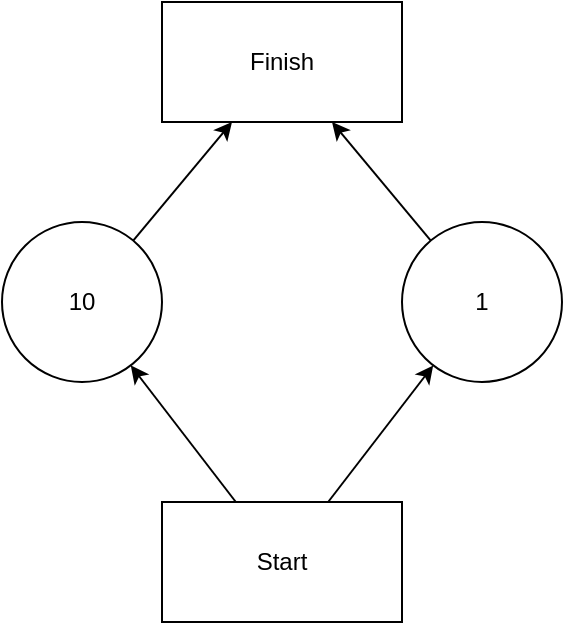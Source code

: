 <mxfile version="13.7.7" type="device"><diagram id="XpuDnTlcuGMlA2KcJsNx" name="Page-1"><mxGraphModel dx="1038" dy="548" grid="1" gridSize="10" guides="1" tooltips="1" connect="1" arrows="1" fold="1" page="1" pageScale="1" pageWidth="827" pageHeight="1169" math="0" shadow="0"><root><mxCell id="0"/><mxCell id="1" parent="0"/><mxCell id="LsELOwT_N5pas7Q-OCVT-6" style="rounded=0;orthogonalLoop=1;jettySize=auto;html=1;" edge="1" parent="1" source="LsELOwT_N5pas7Q-OCVT-1" target="LsELOwT_N5pas7Q-OCVT-3"><mxGeometry relative="1" as="geometry"/></mxCell><mxCell id="LsELOwT_N5pas7Q-OCVT-7" style="edgeStyle=none;rounded=0;orthogonalLoop=1;jettySize=auto;html=1;" edge="1" parent="1" source="LsELOwT_N5pas7Q-OCVT-1" target="LsELOwT_N5pas7Q-OCVT-4"><mxGeometry relative="1" as="geometry"/></mxCell><mxCell id="LsELOwT_N5pas7Q-OCVT-1" value="Start" style="rounded=0;whiteSpace=wrap;html=1;" vertex="1" parent="1"><mxGeometry x="360" y="340" width="120" height="60" as="geometry"/></mxCell><mxCell id="LsELOwT_N5pas7Q-OCVT-8" style="edgeStyle=none;rounded=0;orthogonalLoop=1;jettySize=auto;html=1;" edge="1" parent="1" source="LsELOwT_N5pas7Q-OCVT-3" target="LsELOwT_N5pas7Q-OCVT-5"><mxGeometry relative="1" as="geometry"/></mxCell><mxCell id="LsELOwT_N5pas7Q-OCVT-3" value="1" style="ellipse;whiteSpace=wrap;html=1;aspect=fixed;" vertex="1" parent="1"><mxGeometry x="480" y="200" width="80" height="80" as="geometry"/></mxCell><mxCell id="LsELOwT_N5pas7Q-OCVT-9" style="edgeStyle=none;rounded=0;orthogonalLoop=1;jettySize=auto;html=1;" edge="1" parent="1" source="LsELOwT_N5pas7Q-OCVT-4" target="LsELOwT_N5pas7Q-OCVT-5"><mxGeometry relative="1" as="geometry"/></mxCell><mxCell id="LsELOwT_N5pas7Q-OCVT-4" value="10" style="ellipse;whiteSpace=wrap;html=1;aspect=fixed;" vertex="1" parent="1"><mxGeometry x="280" y="200" width="80" height="80" as="geometry"/></mxCell><mxCell id="LsELOwT_N5pas7Q-OCVT-5" value="Finish" style="rounded=0;whiteSpace=wrap;html=1;" vertex="1" parent="1"><mxGeometry x="360" y="90" width="120" height="60" as="geometry"/></mxCell></root></mxGraphModel></diagram></mxfile>
